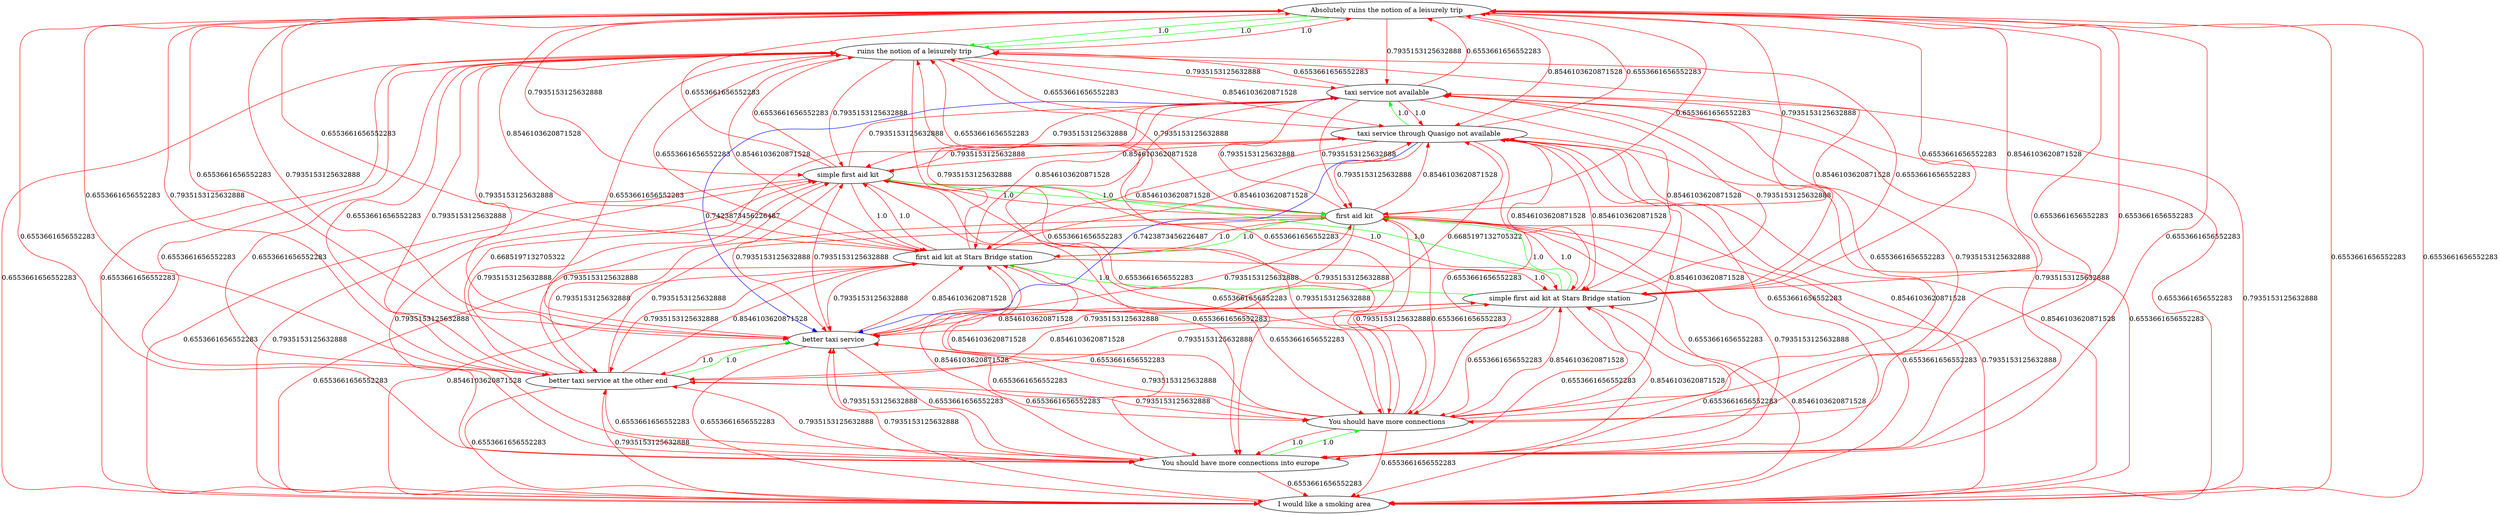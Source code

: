 digraph rawGraph {
"Absolutely ruins the notion of a leisurely trip";"ruins the notion of a leisurely trip";"I would like a smoking area";"You should have more connections into europe";"You should have more connections";"better taxi service at the other end";"better taxi service";"simple first aid kit at Stars Bridge station";"first aid kit at Stars Bridge station";"first aid kit";"simple first aid kit";"taxi service through Quasigo not available";"taxi service not available";"Absolutely ruins the notion of a leisurely trip" -> "ruins the notion of a leisurely trip" [label=1.0] [color=green]
"Absolutely ruins the notion of a leisurely trip" -> "ruins the notion of a leisurely trip" [label=1.0] [color=green]
"ruins the notion of a leisurely trip" -> "Absolutely ruins the notion of a leisurely trip" [label=1.0] [color=red]
"Absolutely ruins the notion of a leisurely trip" -> "I would like a smoking area" [label=0.6553661656552283] [color=red]
"ruins the notion of a leisurely trip" -> "I would like a smoking area" [label=0.6553661656552283] [color=red]
"I would like a smoking area" -> "Absolutely ruins the notion of a leisurely trip" [label=0.6553661656552283] [color=red]
"I would like a smoking area" -> "ruins the notion of a leisurely trip" [label=0.6553661656552283] [color=red]
"You should have more connections into europe" -> "You should have more connections" [label=1.0] [color=green]
"You should have more connections" -> "You should have more connections into europe" [label=1.0] [color=red]
"Absolutely ruins the notion of a leisurely trip" -> "You should have more connections into europe" [label=0.6553661656552283] [color=red]
"Absolutely ruins the notion of a leisurely trip" -> "You should have more connections" [label=0.6553661656552283] [color=red]
"ruins the notion of a leisurely trip" -> "You should have more connections into europe" [label=0.6553661656552283] [color=red]
"ruins the notion of a leisurely trip" -> "You should have more connections" [label=0.6553661656552283] [color=red]
"You should have more connections into europe" -> "Absolutely ruins the notion of a leisurely trip" [label=0.6553661656552283] [color=red]
"You should have more connections into europe" -> "ruins the notion of a leisurely trip" [label=0.6553661656552283] [color=red]
"You should have more connections into europe" -> "I would like a smoking area" [label=0.6553661656552283] [color=red]
"You should have more connections" -> "Absolutely ruins the notion of a leisurely trip" [label=0.6553661656552283] [color=red]
"You should have more connections" -> "ruins the notion of a leisurely trip" [label=0.6553661656552283] [color=red]
"You should have more connections" -> "I would like a smoking area" [label=0.6553661656552283] [color=red]
"better taxi service at the other end" -> "better taxi service" [label=1.0] [color=green]
"better taxi service" -> "better taxi service at the other end" [label=1.0] [color=red]
"Absolutely ruins the notion of a leisurely trip" -> "better taxi service at the other end" [label=0.7935153125632888] [color=red]
"Absolutely ruins the notion of a leisurely trip" -> "better taxi service" [label=0.7935153125632888] [color=red]
"ruins the notion of a leisurely trip" -> "better taxi service at the other end" [label=0.7935153125632888] [color=red]
"ruins the notion of a leisurely trip" -> "better taxi service" [label=0.7935153125632888] [color=red]
"I would like a smoking area" -> "better taxi service at the other end" [label=0.7935153125632888] [color=red]
"I would like a smoking area" -> "better taxi service" [label=0.7935153125632888] [color=red]
"You should have more connections into europe" -> "better taxi service at the other end" [label=0.7935153125632888] [color=red]
"You should have more connections into europe" -> "better taxi service" [label=0.7935153125632888] [color=red]
"You should have more connections" -> "better taxi service at the other end" [label=0.7935153125632888] [color=red]
"You should have more connections" -> "better taxi service" [label=0.7935153125632888] [color=red]
"better taxi service at the other end" -> "Absolutely ruins the notion of a leisurely trip" [label=0.6553661656552283] [color=red]
"better taxi service at the other end" -> "ruins the notion of a leisurely trip" [label=0.6553661656552283] [color=red]
"better taxi service at the other end" -> "I would like a smoking area" [label=0.6553661656552283] [color=red]
"better taxi service at the other end" -> "You should have more connections into europe" [label=0.6553661656552283] [color=red]
"better taxi service at the other end" -> "You should have more connections" [label=0.6553661656552283] [color=red]
"better taxi service" -> "Absolutely ruins the notion of a leisurely trip" [label=0.6553661656552283] [color=red]
"better taxi service" -> "ruins the notion of a leisurely trip" [label=0.6553661656552283] [color=red]
"better taxi service" -> "I would like a smoking area" [label=0.6553661656552283] [color=red]
"better taxi service" -> "You should have more connections into europe" [label=0.6553661656552283] [color=red]
"better taxi service" -> "You should have more connections" [label=0.6553661656552283] [color=red]
"simple first aid kit at Stars Bridge station" -> "first aid kit at Stars Bridge station" [label=1.0] [color=green]
"first aid kit at Stars Bridge station" -> "first aid kit" [label=1.0] [color=green]
"simple first aid kit at Stars Bridge station" -> "simple first aid kit" [label=1.0] [color=green]
"simple first aid kit" -> "first aid kit" [label=1.0] [color=green]
"simple first aid kit at Stars Bridge station" -> "first aid kit" [label=1.0] [color=green]
"first aid kit at Stars Bridge station" -> "simple first aid kit at Stars Bridge station" [label=1.0] [color=red]
"first aid kit at Stars Bridge station" -> "simple first aid kit" [label=1.0] [color=red]
"first aid kit" -> "simple first aid kit at Stars Bridge station" [label=1.0] [color=red]
"first aid kit" -> "first aid kit at Stars Bridge station" [label=1.0] [color=red]
"first aid kit" -> "simple first aid kit" [label=1.0] [color=red]
"simple first aid kit" -> "simple first aid kit at Stars Bridge station" [label=1.0] [color=red]
"simple first aid kit" -> "first aid kit at Stars Bridge station" [label=1.0] [color=red]
"Absolutely ruins the notion of a leisurely trip" -> "simple first aid kit at Stars Bridge station" [label=0.8546103620871528] [color=red]
"Absolutely ruins the notion of a leisurely trip" -> "first aid kit at Stars Bridge station" [label=0.8546103620871528] [color=red]
"Absolutely ruins the notion of a leisurely trip" -> "first aid kit" [label=0.7935153125632888] [color=red]
"Absolutely ruins the notion of a leisurely trip" -> "simple first aid kit" [label=0.7935153125632888] [color=red]
"ruins the notion of a leisurely trip" -> "simple first aid kit at Stars Bridge station" [label=0.8546103620871528] [color=red]
"ruins the notion of a leisurely trip" -> "first aid kit at Stars Bridge station" [label=0.8546103620871528] [color=red]
"ruins the notion of a leisurely trip" -> "first aid kit" [label=0.7935153125632888] [color=red]
"ruins the notion of a leisurely trip" -> "simple first aid kit" [label=0.7935153125632888] [color=red]
"I would like a smoking area" -> "simple first aid kit at Stars Bridge station" [label=0.8546103620871528] [color=red]
"I would like a smoking area" -> "first aid kit at Stars Bridge station" [label=0.8546103620871528] [color=red]
"I would like a smoking area" -> "first aid kit" [label=0.7935153125632888] [color=red]
"I would like a smoking area" -> "simple first aid kit" [label=0.7935153125632888] [color=red]
"You should have more connections into europe" -> "simple first aid kit at Stars Bridge station" [label=0.8546103620871528] [color=red]
"You should have more connections into europe" -> "first aid kit at Stars Bridge station" [label=0.8546103620871528] [color=red]
"You should have more connections into europe" -> "first aid kit" [label=0.7935153125632888] [color=red]
"You should have more connections into europe" -> "simple first aid kit" [label=0.7935153125632888] [color=red]
"You should have more connections" -> "simple first aid kit at Stars Bridge station" [label=0.8546103620871528] [color=red]
"You should have more connections" -> "first aid kit at Stars Bridge station" [label=0.8546103620871528] [color=red]
"You should have more connections" -> "first aid kit" [label=0.7935153125632888] [color=red]
"You should have more connections" -> "simple first aid kit" [label=0.7935153125632888] [color=red]
"better taxi service at the other end" -> "simple first aid kit at Stars Bridge station" [label=0.8546103620871528] [color=red]
"better taxi service at the other end" -> "first aid kit at Stars Bridge station" [label=0.8546103620871528] [color=red]
"better taxi service at the other end" -> "first aid kit" [label=0.7935153125632888] [color=red]
"better taxi service at the other end" -> "simple first aid kit" [label=0.7935153125632888] [color=red]
"better taxi service" -> "simple first aid kit at Stars Bridge station" [label=0.8546103620871528] [color=red]
"better taxi service" -> "first aid kit at Stars Bridge station" [label=0.8546103620871528] [color=red]
"better taxi service" -> "first aid kit" [label=0.7935153125632888] [color=red]
"better taxi service" -> "simple first aid kit" [label=0.7935153125632888] [color=red]
"simple first aid kit at Stars Bridge station" -> "Absolutely ruins the notion of a leisurely trip" [label=0.6553661656552283] [color=red]
"simple first aid kit at Stars Bridge station" -> "ruins the notion of a leisurely trip" [label=0.6553661656552283] [color=red]
"simple first aid kit at Stars Bridge station" -> "I would like a smoking area" [label=0.6553661656552283] [color=red]
"simple first aid kit at Stars Bridge station" -> "You should have more connections into europe" [label=0.6553661656552283] [color=red]
"simple first aid kit at Stars Bridge station" -> "You should have more connections" [label=0.6553661656552283] [color=red]
"simple first aid kit at Stars Bridge station" -> "better taxi service at the other end" [label=0.7935153125632888] [color=red]
"simple first aid kit at Stars Bridge station" -> "better taxi service" [label=0.7935153125632888] [color=red]
"first aid kit at Stars Bridge station" -> "Absolutely ruins the notion of a leisurely trip" [label=0.6553661656552283] [color=red]
"first aid kit at Stars Bridge station" -> "ruins the notion of a leisurely trip" [label=0.6553661656552283] [color=red]
"first aid kit at Stars Bridge station" -> "I would like a smoking area" [label=0.6553661656552283] [color=red]
"first aid kit at Stars Bridge station" -> "You should have more connections into europe" [label=0.6553661656552283] [color=red]
"first aid kit at Stars Bridge station" -> "You should have more connections" [label=0.6553661656552283] [color=red]
"first aid kit at Stars Bridge station" -> "better taxi service at the other end" [label=0.7935153125632888] [color=red]
"first aid kit at Stars Bridge station" -> "better taxi service" [label=0.7935153125632888] [color=red]
"first aid kit" -> "Absolutely ruins the notion of a leisurely trip" [label=0.6553661656552283] [color=red]
"first aid kit" -> "ruins the notion of a leisurely trip" [label=0.6553661656552283] [color=red]
"first aid kit" -> "I would like a smoking area" [label=0.6553661656552283] [color=red]
"first aid kit" -> "You should have more connections into europe" [label=0.6553661656552283] [color=red]
"first aid kit" -> "You should have more connections" [label=0.6553661656552283] [color=red]
"first aid kit" -> "better taxi service at the other end" [label=0.7935153125632888] [color=red]
"first aid kit" -> "better taxi service" [label=0.7935153125632888] [color=red]
"simple first aid kit" -> "Absolutely ruins the notion of a leisurely trip" [label=0.6553661656552283] [color=red]
"simple first aid kit" -> "ruins the notion of a leisurely trip" [label=0.6553661656552283] [color=red]
"simple first aid kit" -> "I would like a smoking area" [label=0.6553661656552283] [color=red]
"simple first aid kit" -> "You should have more connections into europe" [label=0.6553661656552283] [color=red]
"simple first aid kit" -> "You should have more connections" [label=0.6553661656552283] [color=red]
"simple first aid kit" -> "better taxi service at the other end" [label=0.7935153125632888] [color=red]
"simple first aid kit" -> "better taxi service" [label=0.7935153125632888] [color=red]
"taxi service through Quasigo not available" -> "taxi service not available" [label=1.0] [color=green]
"taxi service not available" -> "taxi service through Quasigo not available" [label=1.0] [color=red]
"Absolutely ruins the notion of a leisurely trip" -> "taxi service through Quasigo not available" [label=0.8546103620871528] [color=red]
"Absolutely ruins the notion of a leisurely trip" -> "taxi service not available" [label=0.7935153125632888] [color=red]
"ruins the notion of a leisurely trip" -> "taxi service through Quasigo not available" [label=0.8546103620871528] [color=red]
"ruins the notion of a leisurely trip" -> "taxi service not available" [label=0.7935153125632888] [color=red]
"I would like a smoking area" -> "taxi service through Quasigo not available" [label=0.8546103620871528] [color=red]
"I would like a smoking area" -> "taxi service not available" [label=0.7935153125632888] [color=red]
"You should have more connections into europe" -> "taxi service through Quasigo not available" [label=0.8546103620871528] [color=red]
"You should have more connections into europe" -> "taxi service not available" [label=0.7935153125632888] [color=red]
"You should have more connections" -> "taxi service through Quasigo not available" [label=0.8546103620871528] [color=red]
"You should have more connections" -> "taxi service not available" [label=0.7935153125632888] [color=red]
"better taxi service at the other end" -> "taxi service through Quasigo not available" [label=0.6685197132705322] [color=red]
"better taxi service" -> "taxi service through Quasigo not available" [label=0.6685197132705322] [color=red]
"simple first aid kit at Stars Bridge station" -> "taxi service through Quasigo not available" [label=0.8546103620871528] [color=red]
"simple first aid kit at Stars Bridge station" -> "taxi service not available" [label=0.7935153125632888] [color=red]
"first aid kit at Stars Bridge station" -> "taxi service through Quasigo not available" [label=0.8546103620871528] [color=red]
"first aid kit at Stars Bridge station" -> "taxi service not available" [label=0.7935153125632888] [color=red]
"first aid kit" -> "taxi service through Quasigo not available" [label=0.8546103620871528] [color=red]
"first aid kit" -> "taxi service not available" [label=0.7935153125632888] [color=red]
"simple first aid kit" -> "taxi service through Quasigo not available" [label=0.8546103620871528] [color=red]
"simple first aid kit" -> "taxi service not available" [label=0.7935153125632888] [color=red]
"taxi service through Quasigo not available" -> "Absolutely ruins the notion of a leisurely trip" [label=0.6553661656552283] [color=red]
"taxi service through Quasigo not available" -> "ruins the notion of a leisurely trip" [label=0.6553661656552283] [color=red]
"taxi service through Quasigo not available" -> "I would like a smoking area" [label=0.6553661656552283] [color=red]
"taxi service through Quasigo not available" -> "You should have more connections into europe" [label=0.6553661656552283] [color=red]
"taxi service through Quasigo not available" -> "You should have more connections" [label=0.6553661656552283] [color=red]
"taxi service through Quasigo not available" -> "better taxi service" [label=0.7423873456226487] [color=blue]
"taxi service through Quasigo not available" -> "simple first aid kit at Stars Bridge station" [label=0.8546103620871528] [color=red]
"taxi service through Quasigo not available" -> "first aid kit at Stars Bridge station" [label=0.8546103620871528] [color=red]
"taxi service through Quasigo not available" -> "first aid kit" [label=0.7935153125632888] [color=red]
"taxi service through Quasigo not available" -> "simple first aid kit" [label=0.7935153125632888] [color=red]
"taxi service not available" -> "Absolutely ruins the notion of a leisurely trip" [label=0.6553661656552283] [color=red]
"taxi service not available" -> "ruins the notion of a leisurely trip" [label=0.6553661656552283] [color=red]
"taxi service not available" -> "I would like a smoking area" [label=0.6553661656552283] [color=red]
"taxi service not available" -> "You should have more connections into europe" [label=0.6553661656552283] [color=red]
"taxi service not available" -> "You should have more connections" [label=0.6553661656552283] [color=red]
"taxi service not available" -> "better taxi service" [label=0.7423873456226487] [color=blue]
"taxi service not available" -> "simple first aid kit at Stars Bridge station" [label=0.8546103620871528] [color=red]
"taxi service not available" -> "first aid kit at Stars Bridge station" [label=0.8546103620871528] [color=red]
"taxi service not available" -> "first aid kit" [label=0.7935153125632888] [color=red]
"taxi service not available" -> "simple first aid kit" [label=0.7935153125632888] [color=red]
}